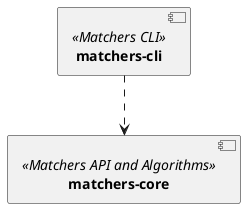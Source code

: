 @startuml

skinparam shadowing false
skinparam componentStyle uml2
skinparam linetype ortho
skinparam frame {
    borderColor Transparent
    backgroundColor Transparent
    fontColor Transparent
}

component "<b>matchers-core</b>" <<Matchers API and Algorithms>> as matcherscore
component "<b>matchers-cli</b>" <<Matchers CLI>> as matcherscli

matcherscli ..> matcherscore

@enduml